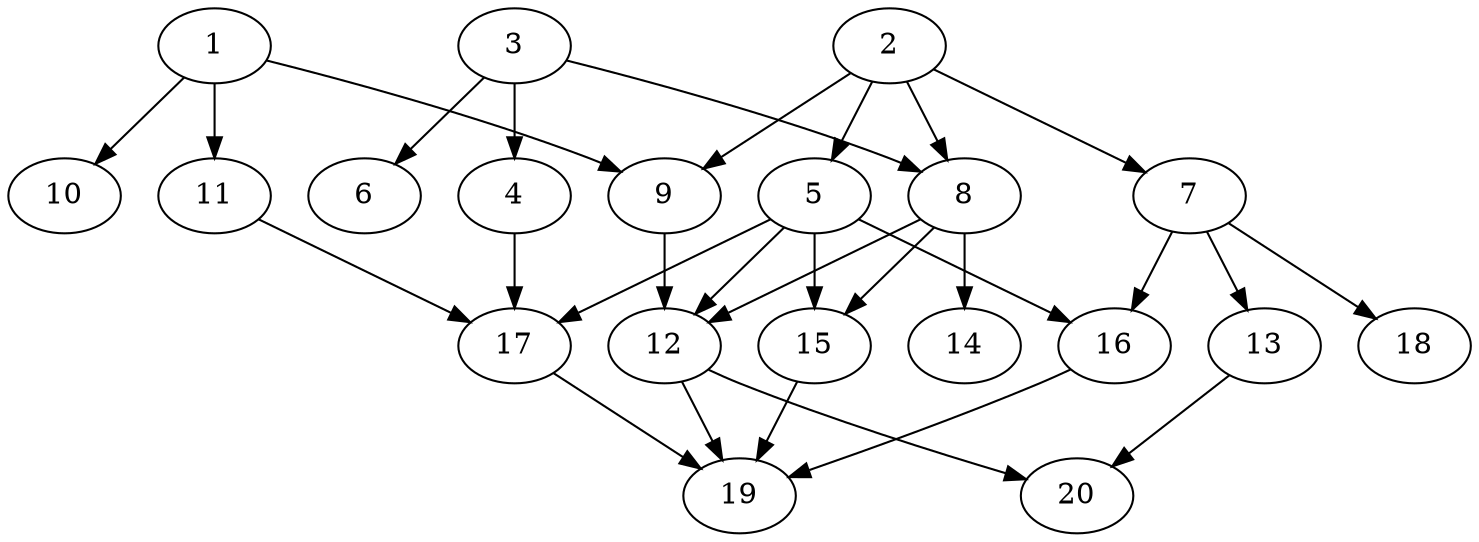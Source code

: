 // DAG automatically generated by daggen at Tue Aug  6 16:20:30 2019
// ./daggen --dot -n 20 --ccr 0.3 --fat 0.6 --regular 0.5 --density 0.5 --mindata 5242880 --maxdata 52428800 
digraph G {
  1 [size="161344853", alpha="0.03", expect_size="48403456"] 
  1 -> 9 [size ="48403456"]
  1 -> 10 [size ="48403456"]
  1 -> 11 [size ="48403456"]
  2 [size="25234773", alpha="0.11", expect_size="7570432"] 
  2 -> 5 [size ="7570432"]
  2 -> 7 [size ="7570432"]
  2 -> 8 [size ="7570432"]
  2 -> 9 [size ="7570432"]
  3 [size="167359147", alpha="0.10", expect_size="50207744"] 
  3 -> 4 [size ="50207744"]
  3 -> 6 [size ="50207744"]
  3 -> 8 [size ="50207744"]
  4 [size="145728853", alpha="0.08", expect_size="43718656"] 
  4 -> 17 [size ="43718656"]
  5 [size="57378133", alpha="0.12", expect_size="17213440"] 
  5 -> 12 [size ="17213440"]
  5 -> 15 [size ="17213440"]
  5 -> 16 [size ="17213440"]
  5 -> 17 [size ="17213440"]
  6 [size="79144960", alpha="0.06", expect_size="23743488"] 
  7 [size="61235200", alpha="0.16", expect_size="18370560"] 
  7 -> 13 [size ="18370560"]
  7 -> 16 [size ="18370560"]
  7 -> 18 [size ="18370560"]
  8 [size="137997653", alpha="0.01", expect_size="41399296"] 
  8 -> 12 [size ="41399296"]
  8 -> 14 [size ="41399296"]
  8 -> 15 [size ="41399296"]
  9 [size="79721813", alpha="0.20", expect_size="23916544"] 
  9 -> 12 [size ="23916544"]
  10 [size="95464107", alpha="0.14", expect_size="28639232"] 
  11 [size="92245333", alpha="0.07", expect_size="27673600"] 
  11 -> 17 [size ="27673600"]
  12 [size="112172373", alpha="0.13", expect_size="33651712"] 
  12 -> 19 [size ="33651712"]
  12 -> 20 [size ="33651712"]
  13 [size="40103253", alpha="0.13", expect_size="12030976"] 
  13 -> 20 [size ="12030976"]
  14 [size="120111787", alpha="0.07", expect_size="36033536"] 
  15 [size="25064107", alpha="0.02", expect_size="7519232"] 
  15 -> 19 [size ="7519232"]
  16 [size="116370773", alpha="0.17", expect_size="34911232"] 
  16 -> 19 [size ="34911232"]
  17 [size="162054827", alpha="0.09", expect_size="48616448"] 
  17 -> 19 [size ="48616448"]
  18 [size="129112747", alpha="0.07", expect_size="38733824"] 
  19 [size="140745387", alpha="0.06", expect_size="42223616"] 
  20 [size="137768960", alpha="0.02", expect_size="41330688"] 
}
